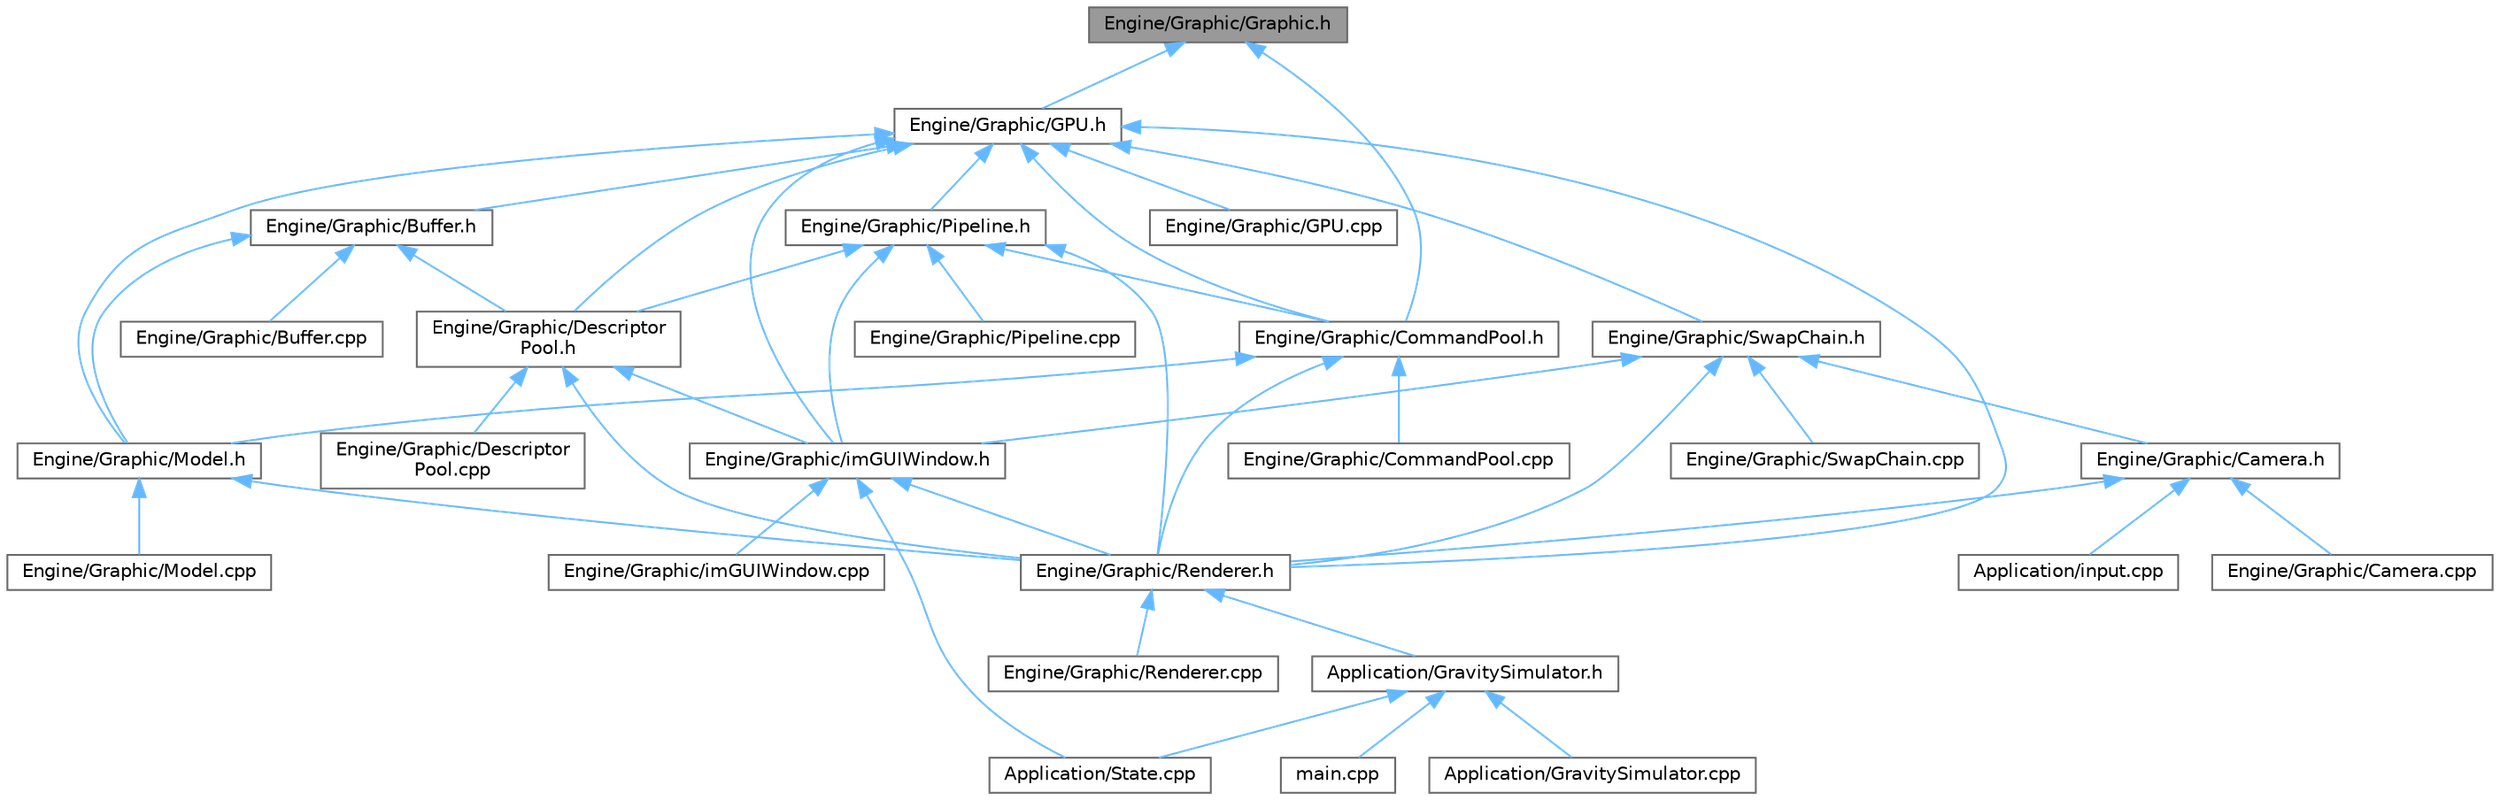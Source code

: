 digraph "Engine/Graphic/Graphic.h"
{
 // LATEX_PDF_SIZE
  bgcolor="transparent";
  edge [fontname=Helvetica,fontsize=10,labelfontname=Helvetica,labelfontsize=10];
  node [fontname=Helvetica,fontsize=10,shape=box,height=0.2,width=0.4];
  Node1 [id="Node000001",label="Engine/Graphic/Graphic.h",height=0.2,width=0.4,color="gray40", fillcolor="grey60", style="filled", fontcolor="black",tooltip="Define las estructuras y constantes utilizadas en la gestión de recursos gráficos con Vulkan."];
  Node1 -> Node2 [id="edge1_Node000001_Node000002",dir="back",color="steelblue1",style="solid",tooltip=" "];
  Node2 [id="Node000002",label="Engine/Graphic/CommandPool.h",height=0.2,width=0.4,color="grey40", fillcolor="white", style="filled",URL="$_command_pool_8h.html",tooltip="Gestiona la creación y administración de un pool de comandos para la GPU."];
  Node2 -> Node3 [id="edge2_Node000002_Node000003",dir="back",color="steelblue1",style="solid",tooltip=" "];
  Node3 [id="Node000003",label="Engine/Graphic/CommandPool.cpp",height=0.2,width=0.4,color="grey40", fillcolor="white", style="filled",URL="$_command_pool_8cpp.html",tooltip=" "];
  Node2 -> Node4 [id="edge3_Node000002_Node000004",dir="back",color="steelblue1",style="solid",tooltip=" "];
  Node4 [id="Node000004",label="Engine/Graphic/Model.h",height=0.2,width=0.4,color="grey40", fillcolor="white", style="filled",URL="$_model_8h.html",tooltip="Define la clase Model para representar modelos 3D generados a partir de parámetros geométricos."];
  Node4 -> Node5 [id="edge4_Node000004_Node000005",dir="back",color="steelblue1",style="solid",tooltip=" "];
  Node5 [id="Node000005",label="Engine/Graphic/Model.cpp",height=0.2,width=0.4,color="grey40", fillcolor="white", style="filled",URL="$_model_8cpp.html",tooltip=" "];
  Node4 -> Node6 [id="edge5_Node000004_Node000006",dir="back",color="steelblue1",style="solid",tooltip=" "];
  Node6 [id="Node000006",label="Engine/Graphic/Renderer.h",height=0.2,width=0.4,color="grey40", fillcolor="white", style="filled",URL="$_renderer_8h.html",tooltip="Define la clase Renderer, encargada de gestionar la renderización utilizando Vulkan."];
  Node6 -> Node7 [id="edge6_Node000006_Node000007",dir="back",color="steelblue1",style="solid",tooltip=" "];
  Node7 [id="Node000007",label="Application/GravitySimulator.h",height=0.2,width=0.4,color="grey40", fillcolor="white", style="filled",URL="$_gravity_simulator_8h.html",tooltip="Header para la simulación de gravedad."];
  Node7 -> Node8 [id="edge7_Node000007_Node000008",dir="back",color="steelblue1",style="solid",tooltip=" "];
  Node8 [id="Node000008",label="Application/GravitySimulator.cpp",height=0.2,width=0.4,color="grey40", fillcolor="white", style="filled",URL="$_gravity_simulator_8cpp.html",tooltip=" "];
  Node7 -> Node9 [id="edge8_Node000007_Node000009",dir="back",color="steelblue1",style="solid",tooltip=" "];
  Node9 [id="Node000009",label="Application/State.cpp",height=0.2,width=0.4,color="grey40", fillcolor="white", style="filled",URL="$_state_8cpp.html",tooltip=" "];
  Node7 -> Node10 [id="edge9_Node000007_Node000010",dir="back",color="steelblue1",style="solid",tooltip=" "];
  Node10 [id="Node000010",label="main.cpp",height=0.2,width=0.4,color="grey40", fillcolor="white", style="filled",URL="$main_8cpp.html",tooltip="Punto de entrada de la aplicación."];
  Node6 -> Node11 [id="edge10_Node000006_Node000011",dir="back",color="steelblue1",style="solid",tooltip=" "];
  Node11 [id="Node000011",label="Engine/Graphic/Renderer.cpp",height=0.2,width=0.4,color="grey40", fillcolor="white", style="filled",URL="$_renderer_8cpp.html",tooltip=" "];
  Node2 -> Node6 [id="edge11_Node000002_Node000006",dir="back",color="steelblue1",style="solid",tooltip=" "];
  Node1 -> Node12 [id="edge12_Node000001_Node000012",dir="back",color="steelblue1",style="solid",tooltip=" "];
  Node12 [id="Node000012",label="Engine/Graphic/GPU.h",height=0.2,width=0.4,color="grey40", fillcolor="white", style="filled",URL="$_g_p_u_8h.html",tooltip="Gestiona los recursos de la GPU y la interacción con Vulkan, utilizando la ventana provista."];
  Node12 -> Node13 [id="edge13_Node000012_Node000013",dir="back",color="steelblue1",style="solid",tooltip=" "];
  Node13 [id="Node000013",label="Engine/Graphic/Buffer.h",height=0.2,width=0.4,color="grey40", fillcolor="white", style="filled",URL="$_buffer_8h.html",tooltip="Gestiona los buffers de Vulkan, permitiendo la creación, mapeo y escritura de datos."];
  Node13 -> Node14 [id="edge14_Node000013_Node000014",dir="back",color="steelblue1",style="solid",tooltip=" "];
  Node14 [id="Node000014",label="Engine/Graphic/Buffer.cpp",height=0.2,width=0.4,color="grey40", fillcolor="white", style="filled",URL="$_buffer_8cpp.html",tooltip=" "];
  Node13 -> Node15 [id="edge15_Node000013_Node000015",dir="back",color="steelblue1",style="solid",tooltip=" "];
  Node15 [id="Node000015",label="Engine/Graphic/Descriptor\lPool.h",height=0.2,width=0.4,color="grey40", fillcolor="white", style="filled",URL="$_descriptor_pool_8h.html",tooltip="Gestiona los conjuntos de descriptores para buffers uniformes y la configuración del pipeline gráfico..."];
  Node15 -> Node16 [id="edge16_Node000015_Node000016",dir="back",color="steelblue1",style="solid",tooltip=" "];
  Node16 [id="Node000016",label="Engine/Graphic/Descriptor\lPool.cpp",height=0.2,width=0.4,color="grey40", fillcolor="white", style="filled",URL="$_descriptor_pool_8cpp.html",tooltip=" "];
  Node15 -> Node6 [id="edge17_Node000015_Node000006",dir="back",color="steelblue1",style="solid",tooltip=" "];
  Node15 -> Node17 [id="edge18_Node000015_Node000017",dir="back",color="steelblue1",style="solid",tooltip=" "];
  Node17 [id="Node000017",label="Engine/Graphic/imGUIWindow.h",height=0.2,width=0.4,color="grey40", fillcolor="white", style="filled",URL="$im_g_u_i_window_8h.html",tooltip="Integra ImGui en la aplicación, gestionando la interfaz gráfica."];
  Node17 -> Node9 [id="edge19_Node000017_Node000009",dir="back",color="steelblue1",style="solid",tooltip=" "];
  Node17 -> Node6 [id="edge20_Node000017_Node000006",dir="back",color="steelblue1",style="solid",tooltip=" "];
  Node17 -> Node18 [id="edge21_Node000017_Node000018",dir="back",color="steelblue1",style="solid",tooltip=" "];
  Node18 [id="Node000018",label="Engine/Graphic/imGUIWindow.cpp",height=0.2,width=0.4,color="grey40", fillcolor="white", style="filled",URL="$im_g_u_i_window_8cpp.html",tooltip=" "];
  Node13 -> Node4 [id="edge22_Node000013_Node000004",dir="back",color="steelblue1",style="solid",tooltip=" "];
  Node12 -> Node2 [id="edge23_Node000012_Node000002",dir="back",color="steelblue1",style="solid",tooltip=" "];
  Node12 -> Node15 [id="edge24_Node000012_Node000015",dir="back",color="steelblue1",style="solid",tooltip=" "];
  Node12 -> Node19 [id="edge25_Node000012_Node000019",dir="back",color="steelblue1",style="solid",tooltip=" "];
  Node19 [id="Node000019",label="Engine/Graphic/GPU.cpp",height=0.2,width=0.4,color="grey40", fillcolor="white", style="filled",URL="$_g_p_u_8cpp.html",tooltip=" "];
  Node12 -> Node4 [id="edge26_Node000012_Node000004",dir="back",color="steelblue1",style="solid",tooltip=" "];
  Node12 -> Node20 [id="edge27_Node000012_Node000020",dir="back",color="steelblue1",style="solid",tooltip=" "];
  Node20 [id="Node000020",label="Engine/Graphic/Pipeline.h",height=0.2,width=0.4,color="grey40", fillcolor="white", style="filled",URL="$_pipeline_8h.html",tooltip="Gestiona la creación y configuración del pipeline gráfico de Vulkan."];
  Node20 -> Node2 [id="edge28_Node000020_Node000002",dir="back",color="steelblue1",style="solid",tooltip=" "];
  Node20 -> Node15 [id="edge29_Node000020_Node000015",dir="back",color="steelblue1",style="solid",tooltip=" "];
  Node20 -> Node21 [id="edge30_Node000020_Node000021",dir="back",color="steelblue1",style="solid",tooltip=" "];
  Node21 [id="Node000021",label="Engine/Graphic/Pipeline.cpp",height=0.2,width=0.4,color="grey40", fillcolor="white", style="filled",URL="$_pipeline_8cpp.html",tooltip=" "];
  Node20 -> Node6 [id="edge31_Node000020_Node000006",dir="back",color="steelblue1",style="solid",tooltip=" "];
  Node20 -> Node17 [id="edge32_Node000020_Node000017",dir="back",color="steelblue1",style="solid",tooltip=" "];
  Node12 -> Node6 [id="edge33_Node000012_Node000006",dir="back",color="steelblue1",style="solid",tooltip=" "];
  Node12 -> Node22 [id="edge34_Node000012_Node000022",dir="back",color="steelblue1",style="solid",tooltip=" "];
  Node22 [id="Node000022",label="Engine/Graphic/SwapChain.h",height=0.2,width=0.4,color="grey40", fillcolor="white", style="filled",URL="$_swap_chain_8h.html",tooltip="Gestiona el intercambio de imágenes y recursos de presentación en Vulkan."];
  Node22 -> Node23 [id="edge35_Node000022_Node000023",dir="back",color="steelblue1",style="solid",tooltip=" "];
  Node23 [id="Node000023",label="Engine/Graphic/Camera.h",height=0.2,width=0.4,color="grey40", fillcolor="white", style="filled",URL="$_camera_8h.html",tooltip="Gestiona la cámara de la escena, proporcionando métodos para actualizar la vista y la proyección."];
  Node23 -> Node24 [id="edge36_Node000023_Node000024",dir="back",color="steelblue1",style="solid",tooltip=" "];
  Node24 [id="Node000024",label="Application/input.cpp",height=0.2,width=0.4,color="grey40", fillcolor="white", style="filled",URL="$input_8cpp.html",tooltip=" "];
  Node23 -> Node25 [id="edge37_Node000023_Node000025",dir="back",color="steelblue1",style="solid",tooltip=" "];
  Node25 [id="Node000025",label="Engine/Graphic/Camera.cpp",height=0.2,width=0.4,color="grey40", fillcolor="white", style="filled",URL="$_camera_8cpp.html",tooltip=" "];
  Node23 -> Node6 [id="edge38_Node000023_Node000006",dir="back",color="steelblue1",style="solid",tooltip=" "];
  Node22 -> Node6 [id="edge39_Node000022_Node000006",dir="back",color="steelblue1",style="solid",tooltip=" "];
  Node22 -> Node26 [id="edge40_Node000022_Node000026",dir="back",color="steelblue1",style="solid",tooltip=" "];
  Node26 [id="Node000026",label="Engine/Graphic/SwapChain.cpp",height=0.2,width=0.4,color="grey40", fillcolor="white", style="filled",URL="$_swap_chain_8cpp.html",tooltip=" "];
  Node22 -> Node17 [id="edge41_Node000022_Node000017",dir="back",color="steelblue1",style="solid",tooltip=" "];
  Node12 -> Node17 [id="edge42_Node000012_Node000017",dir="back",color="steelblue1",style="solid",tooltip=" "];
}
